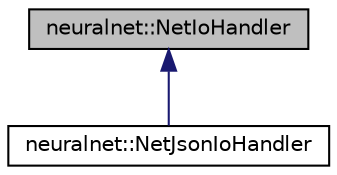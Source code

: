 digraph "neuralnet::NetIoHandler"
{
  edge [fontname="Helvetica",fontsize="10",labelfontname="Helvetica",labelfontsize="10"];
  node [fontname="Helvetica",fontsize="10",shape=record];
  Node0 [label="neuralnet::NetIoHandler",height=0.2,width=0.4,color="black", fillcolor="grey75", style="filled", fontcolor="black"];
  Node0 -> Node1 [dir="back",color="midnightblue",fontsize="10",style="solid"];
  Node1 [label="neuralnet::NetJsonIoHandler",height=0.2,width=0.4,color="black", fillcolor="white", style="filled",URL="$classneuralnet_1_1NetJsonIoHandler.html",tooltip="Handler for importing/exporting Net to/from json format. "];
}

